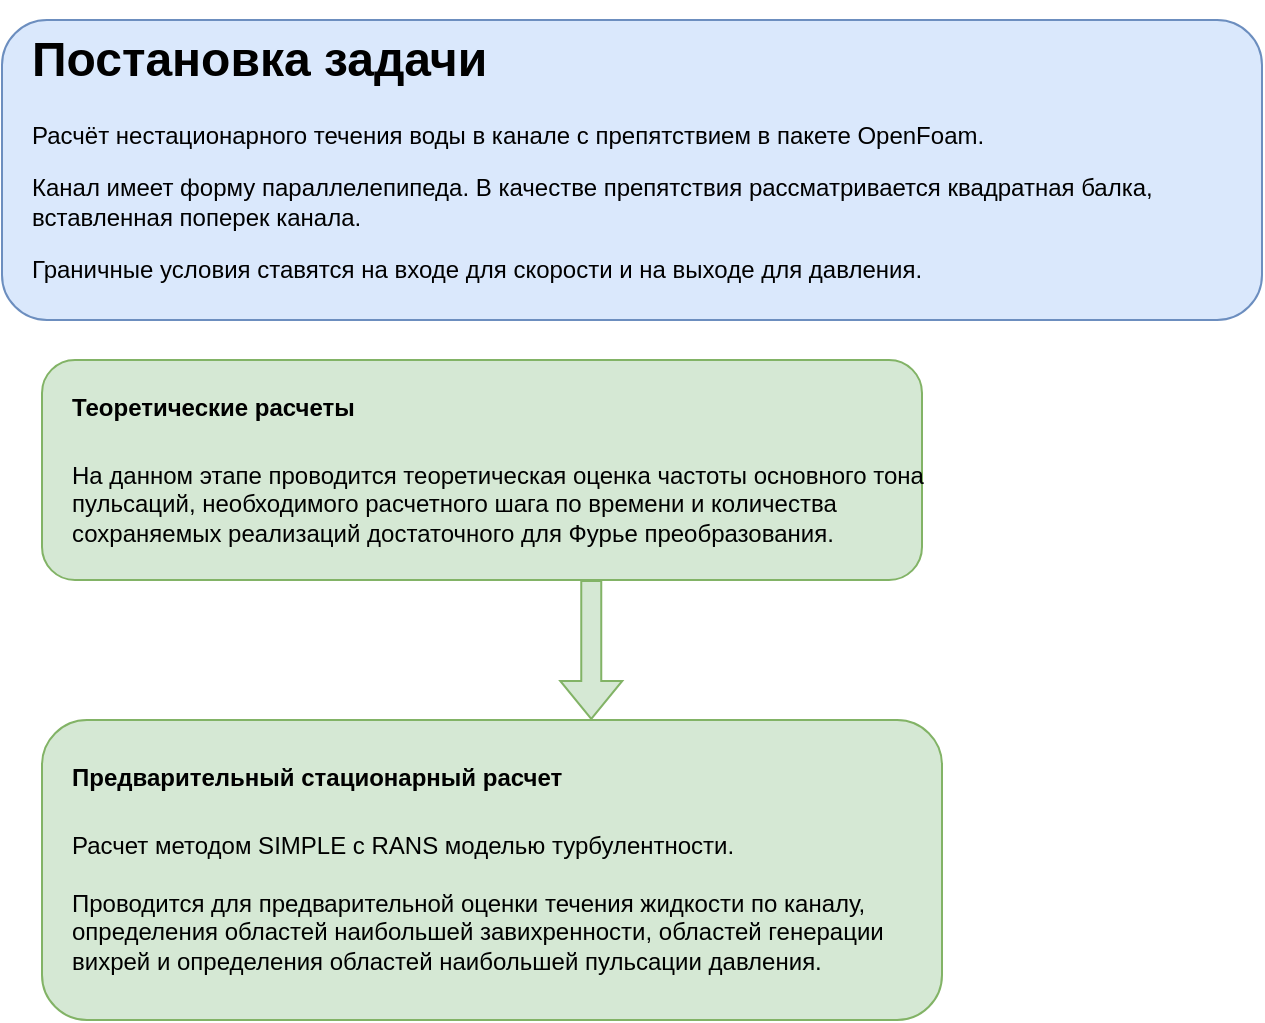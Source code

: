 <mxfile version="17.4.6" type="github">
  <diagram id="eMEXFVPTn1vQ0_O8892t" name="Page-1">
    <mxGraphModel dx="1113" dy="759" grid="1" gridSize="10" guides="1" tooltips="1" connect="1" arrows="1" fold="1" page="1" pageScale="1" pageWidth="827" pageHeight="1169" math="0" shadow="0">
      <root>
        <mxCell id="0" />
        <mxCell id="1" parent="0" />
        <mxCell id="0xNaplicuXCtEhgpEBbW-3" value="&lt;div&gt;&lt;br&gt;&lt;/div&gt;" style="rounded=1;whiteSpace=wrap;html=1;fillColor=#dae8fc;strokeColor=#6c8ebf;align=center;labelPosition=center;verticalLabelPosition=middle;verticalAlign=middle;" vertex="1" parent="1">
          <mxGeometry x="98" y="20" width="630" height="150" as="geometry" />
        </mxCell>
        <mxCell id="0xNaplicuXCtEhgpEBbW-6" value="&lt;h1&gt;Постановка задачи&lt;/h1&gt;&lt;p&gt;Расчёт нестационарного течения воды в канале с препятствием в пакете OpenFoam.&lt;/p&gt;&lt;p&gt;Канал имеет форму&amp;nbsp;параллелепипеда. В качестве препятствия рассматривается квадратная балка, вставленная поперек канала.&lt;/p&gt;&lt;p&gt;Граничные условия ставятся на входе для скорости и на выходе для давления.&lt;/p&gt;&lt;p&gt;&lt;br&gt;&lt;/p&gt;" style="text;html=1;strokeColor=none;fillColor=none;spacing=5;spacingTop=-20;whiteSpace=wrap;overflow=hidden;rounded=0;" vertex="1" parent="1">
          <mxGeometry x="108" y="20" width="590" height="220" as="geometry" />
        </mxCell>
        <mxCell id="0xNaplicuXCtEhgpEBbW-8" value="" style="rounded=1;whiteSpace=wrap;html=1;fillColor=#d5e8d4;strokeColor=#82b366;" vertex="1" parent="1">
          <mxGeometry x="118" y="190" width="440" height="110" as="geometry" />
        </mxCell>
        <mxCell id="0xNaplicuXCtEhgpEBbW-9" value="&lt;h1&gt;&lt;span style=&quot;font-size: 12px&quot;&gt;Теоретические расчеты&lt;/span&gt;&lt;/h1&gt;&lt;p&gt;&lt;font style=&quot;font-size: 12px&quot;&gt;На данном этапе проводится т&lt;/font&gt;&lt;span&gt;еоретическая оценка частоты основного тона пульсаций, необхо&lt;/span&gt;&lt;span&gt;димого расчетного шага по времени и количества сохраняемых реализаций&lt;/span&gt;&lt;span&gt;&amp;nbsp;достаточного для Фурье преобразования.&lt;/span&gt;&lt;/p&gt;" style="text;html=1;strokeColor=none;fillColor=none;spacing=5;spacingTop=-20;whiteSpace=wrap;overflow=hidden;rounded=0;" vertex="1" parent="1">
          <mxGeometry x="128" y="190" width="440" height="140" as="geometry" />
        </mxCell>
        <mxCell id="0xNaplicuXCtEhgpEBbW-11" value="" style="shape=flexArrow;endArrow=classic;html=1;rounded=0;fontSize=12;fillColor=#d5e8d4;strokeColor=#82b366;" edge="1" parent="1">
          <mxGeometry width="50" height="50" relative="1" as="geometry">
            <mxPoint x="392.63" y="300" as="sourcePoint" />
            <mxPoint x="392.63" y="370" as="targetPoint" />
          </mxGeometry>
        </mxCell>
        <mxCell id="0xNaplicuXCtEhgpEBbW-12" value="" style="rounded=1;whiteSpace=wrap;html=1;fontSize=12;fillColor=#d5e8d4;strokeColor=#82b366;" vertex="1" parent="1">
          <mxGeometry x="118" y="370" width="450" height="150" as="geometry" />
        </mxCell>
        <mxCell id="0xNaplicuXCtEhgpEBbW-14" value="&lt;h1&gt;&lt;span style=&quot;font-size: 12px&quot;&gt;Предварительный стационарный расчет&lt;/span&gt;&lt;/h1&gt;&lt;div&gt;Расчет методом SIMPLE с RANS моделью турбулентности.&amp;nbsp;&lt;/div&gt;&lt;div&gt;&lt;br&gt;&lt;/div&gt;&lt;div&gt;Проводится для предварительной оценки течения жидкости по каналу, определения областей наибольшей завихренности, областей генерации вихрей и определения областей наибольшей пульсации давления.&lt;/div&gt;" style="text;html=1;strokeColor=none;fillColor=none;spacing=5;spacingTop=-20;whiteSpace=wrap;overflow=hidden;rounded=0;" vertex="1" parent="1">
          <mxGeometry x="128" y="375" width="440" height="140" as="geometry" />
        </mxCell>
      </root>
    </mxGraphModel>
  </diagram>
</mxfile>
